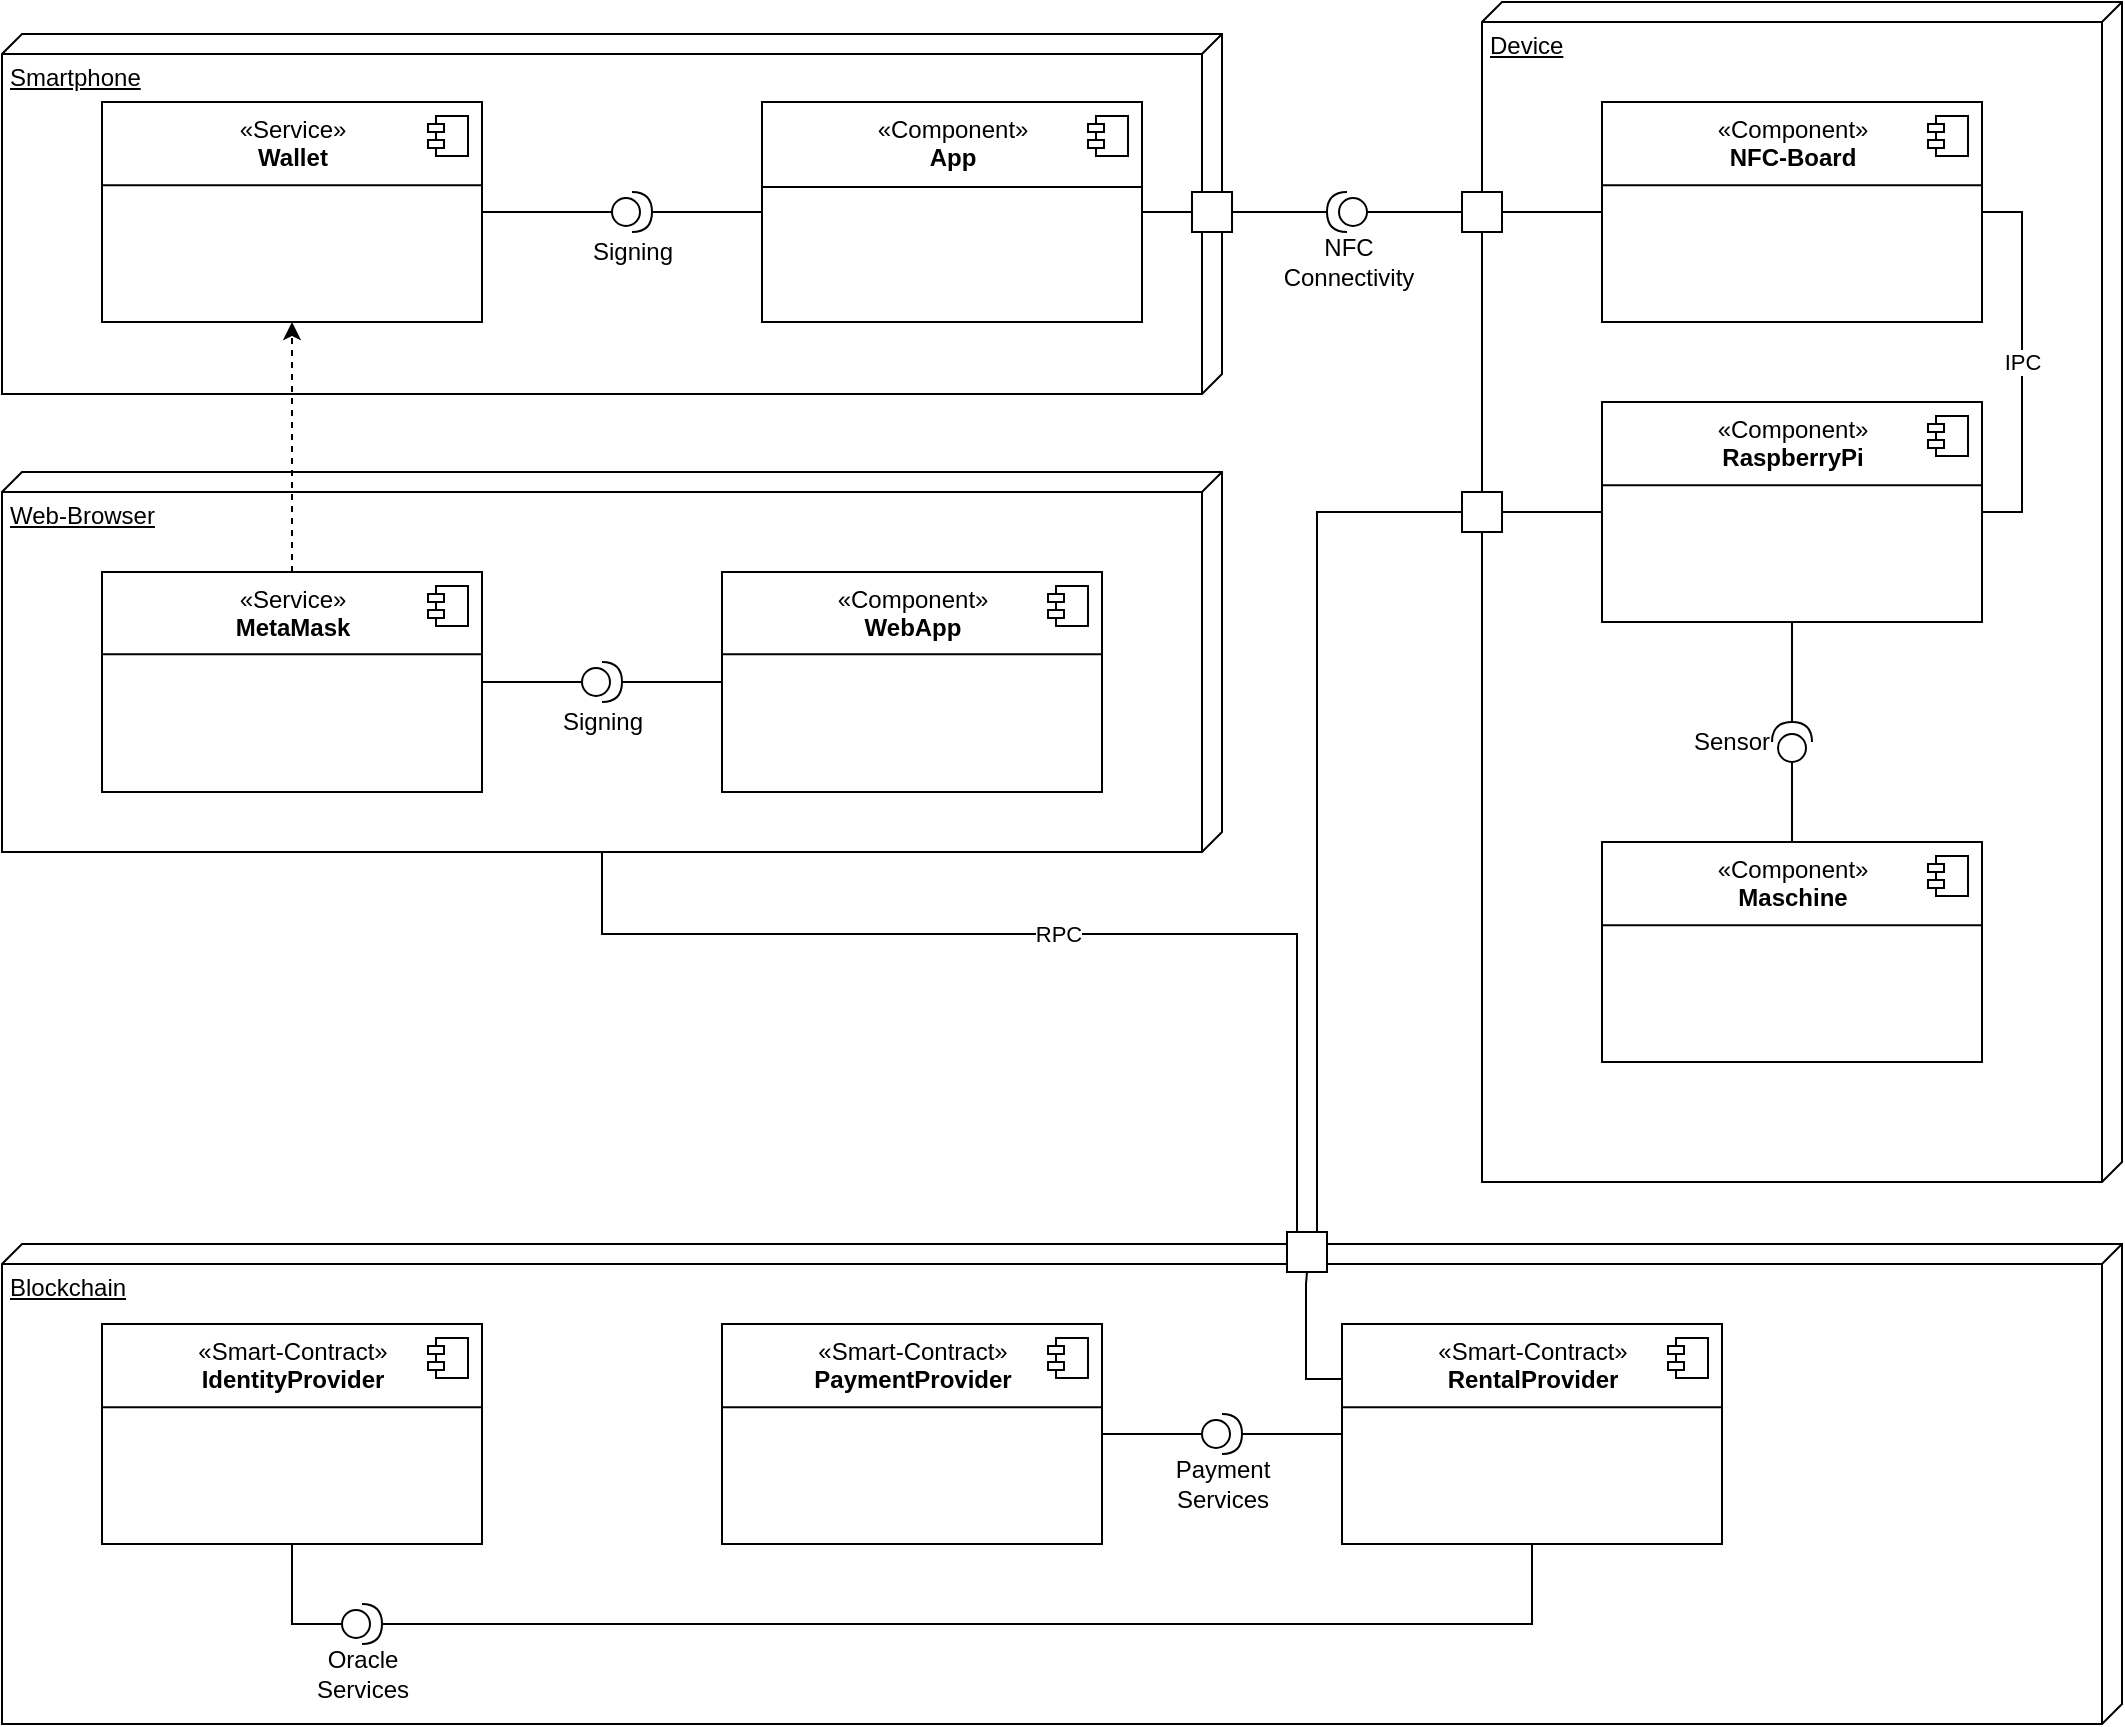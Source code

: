<mxfile version="12.3.2" type="device" pages="1"><diagram id="DE_RMEVycqO2pxtuiJE7" name="Architecture_UML_Component"><mxGraphModel dx="1669" dy="1652" grid="1" gridSize="10" guides="1" tooltips="1" connect="1" arrows="1" fold="1" page="1" pageScale="1" pageWidth="827" pageHeight="1169" math="0" shadow="0"><root><mxCell id="R8WAlvso-Lo6MCHKP-Fu-0"/><mxCell id="R8WAlvso-Lo6MCHKP-Fu-1" parent="R8WAlvso-Lo6MCHKP-Fu-0"/><mxCell id="ohE8fpWT80EK6IFoL22Z-48" value="RPC" style="edgeStyle=orthogonalEdgeStyle;rounded=0;orthogonalLoop=1;jettySize=auto;html=1;exitX=0;exitY=0;exitDx=190;exitDy=310;exitPerimeter=0;endArrow=none;endFill=0;entryX=0.25;entryY=0;entryDx=0;entryDy=0;" edge="1" parent="R8WAlvso-Lo6MCHKP-Fu-1" source="ohE8fpWT80EK6IFoL22Z-8" target="ohE8fpWT80EK6IFoL22Z-85"><mxGeometry relative="1" as="geometry"><mxPoint x="133" y="594" as="targetPoint"/><Array as="points"><mxPoint x="-250" y="341"/><mxPoint x="98" y="341"/></Array></mxGeometry></mxCell><mxCell id="ohE8fpWT80EK6IFoL22Z-51" value="" style="group" vertex="1" connectable="0" parent="R8WAlvso-Lo6MCHKP-Fu-1"><mxGeometry x="-550" y="110" width="610" height="190" as="geometry"/></mxCell><mxCell id="ohE8fpWT80EK6IFoL22Z-8" value="Web-Browser" style="verticalAlign=top;align=left;spacingTop=8;spacingLeft=2;spacingRight=12;shape=cube;size=10;direction=south;fontStyle=4;html=1;" vertex="1" parent="ohE8fpWT80EK6IFoL22Z-51"><mxGeometry width="610" height="190" as="geometry"/></mxCell><mxCell id="ohE8fpWT80EK6IFoL22Z-2" value="«Service»&lt;br&gt;&lt;b&gt;MetaMask&lt;/b&gt;" style="html=1;verticalAlign=top;" vertex="1" parent="ohE8fpWT80EK6IFoL22Z-51"><mxGeometry x="50" y="50" width="190" height="110" as="geometry"/></mxCell><mxCell id="ohE8fpWT80EK6IFoL22Z-3" value="" style="shape=component;jettyWidth=8;jettyHeight=4;" vertex="1" parent="ohE8fpWT80EK6IFoL22Z-2"><mxGeometry x="1" width="20" height="20" relative="1" as="geometry"><mxPoint x="-27" y="7" as="offset"/></mxGeometry></mxCell><mxCell id="ohE8fpWT80EK6IFoL22Z-4" value="" style="line;strokeWidth=1;fillColor=none;align=left;verticalAlign=middle;spacingTop=-1;spacingLeft=3;spacingRight=3;rotatable=0;labelPosition=right;points=[];portConstraint=eastwest;" vertex="1" parent="ohE8fpWT80EK6IFoL22Z-2"><mxGeometry y="40" width="190" height="2.2" as="geometry"/></mxCell><mxCell id="ohE8fpWT80EK6IFoL22Z-9" value="«Component»&lt;br&gt;&lt;b&gt;WebApp&lt;/b&gt;" style="html=1;verticalAlign=top;" vertex="1" parent="ohE8fpWT80EK6IFoL22Z-51"><mxGeometry x="360" y="50" width="190" height="110" as="geometry"/></mxCell><mxCell id="ohE8fpWT80EK6IFoL22Z-10" value="" style="shape=component;jettyWidth=8;jettyHeight=4;" vertex="1" parent="ohE8fpWT80EK6IFoL22Z-9"><mxGeometry x="1" width="20" height="20" relative="1" as="geometry"><mxPoint x="-27" y="7" as="offset"/></mxGeometry></mxCell><mxCell id="ohE8fpWT80EK6IFoL22Z-11" value="" style="line;strokeWidth=1;fillColor=none;align=left;verticalAlign=middle;spacingTop=-1;spacingLeft=3;spacingRight=3;rotatable=0;labelPosition=right;points=[];portConstraint=eastwest;" vertex="1" parent="ohE8fpWT80EK6IFoL22Z-9"><mxGeometry y="40" width="190" height="2.2" as="geometry"/></mxCell><mxCell id="ohE8fpWT80EK6IFoL22Z-40" style="edgeStyle=orthogonalEdgeStyle;rounded=0;orthogonalLoop=1;jettySize=auto;html=1;exitX=0;exitY=0.5;exitDx=0;exitDy=0;exitPerimeter=0;entryX=1;entryY=0.5;entryDx=0;entryDy=0;endArrow=none;endFill=0;" edge="1" parent="ohE8fpWT80EK6IFoL22Z-51" source="ohE8fpWT80EK6IFoL22Z-39" target="ohE8fpWT80EK6IFoL22Z-2"><mxGeometry relative="1" as="geometry"/></mxCell><mxCell id="ohE8fpWT80EK6IFoL22Z-41" style="edgeStyle=orthogonalEdgeStyle;rounded=0;orthogonalLoop=1;jettySize=auto;html=1;exitX=1;exitY=0.5;exitDx=0;exitDy=0;exitPerimeter=0;entryX=0;entryY=0.5;entryDx=0;entryDy=0;endArrow=none;endFill=0;" edge="1" parent="ohE8fpWT80EK6IFoL22Z-51" source="ohE8fpWT80EK6IFoL22Z-39" target="ohE8fpWT80EK6IFoL22Z-9"><mxGeometry relative="1" as="geometry"/></mxCell><mxCell id="ohE8fpWT80EK6IFoL22Z-39" value="Signing" style="shape=providedRequiredInterface;html=1;verticalLabelPosition=bottom;" vertex="1" parent="ohE8fpWT80EK6IFoL22Z-51"><mxGeometry x="290" y="95" width="20" height="20" as="geometry"/></mxCell><mxCell id="ohE8fpWT80EK6IFoL22Z-52" value="" style="group" vertex="1" connectable="0" parent="R8WAlvso-Lo6MCHKP-Fu-1"><mxGeometry x="-550" y="-109" width="610" height="180" as="geometry"/></mxCell><mxCell id="ohE8fpWT80EK6IFoL22Z-29" value="Smartphone" style="verticalAlign=top;align=left;spacingTop=8;spacingLeft=2;spacingRight=12;shape=cube;size=10;direction=south;fontStyle=4;html=1;" vertex="1" parent="ohE8fpWT80EK6IFoL22Z-52"><mxGeometry width="610" height="180" as="geometry"/></mxCell><mxCell id="ohE8fpWT80EK6IFoL22Z-30" value="«Service»&lt;br&gt;&lt;b&gt;Wallet&lt;/b&gt;" style="html=1;verticalAlign=top;" vertex="1" parent="ohE8fpWT80EK6IFoL22Z-52"><mxGeometry x="50" y="34" width="190" height="110" as="geometry"/></mxCell><mxCell id="ohE8fpWT80EK6IFoL22Z-31" value="" style="shape=component;jettyWidth=8;jettyHeight=4;" vertex="1" parent="ohE8fpWT80EK6IFoL22Z-30"><mxGeometry x="1" width="20" height="20" relative="1" as="geometry"><mxPoint x="-27" y="7" as="offset"/></mxGeometry></mxCell><mxCell id="ohE8fpWT80EK6IFoL22Z-32" value="" style="line;strokeWidth=1;fillColor=none;align=left;verticalAlign=middle;spacingTop=-1;spacingLeft=3;spacingRight=3;rotatable=0;labelPosition=right;points=[];portConstraint=eastwest;" vertex="1" parent="ohE8fpWT80EK6IFoL22Z-30"><mxGeometry y="39" width="190" height="5.2" as="geometry"/></mxCell><mxCell id="ohE8fpWT80EK6IFoL22Z-33" value="«Component»&lt;br&gt;&lt;b&gt;App&lt;/b&gt;" style="html=1;verticalAlign=top;" vertex="1" parent="ohE8fpWT80EK6IFoL22Z-52"><mxGeometry x="380" y="34" width="190" height="110" as="geometry"/></mxCell><mxCell id="ohE8fpWT80EK6IFoL22Z-34" value="" style="shape=component;jettyWidth=8;jettyHeight=4;" vertex="1" parent="ohE8fpWT80EK6IFoL22Z-33"><mxGeometry x="1" width="20" height="20" relative="1" as="geometry"><mxPoint x="-27" y="7" as="offset"/></mxGeometry></mxCell><mxCell id="ohE8fpWT80EK6IFoL22Z-35" value="" style="line;strokeWidth=1;fillColor=none;align=left;verticalAlign=middle;spacingTop=-1;spacingLeft=3;spacingRight=3;rotatable=0;labelPosition=right;points=[];portConstraint=eastwest;" vertex="1" parent="ohE8fpWT80EK6IFoL22Z-33"><mxGeometry y="40" width="190" height="5" as="geometry"/></mxCell><mxCell id="ohE8fpWT80EK6IFoL22Z-44" style="edgeStyle=orthogonalEdgeStyle;rounded=0;orthogonalLoop=1;jettySize=auto;html=1;exitX=1;exitY=0.5;exitDx=0;exitDy=0;exitPerimeter=0;entryX=0;entryY=0.5;entryDx=0;entryDy=0;endArrow=none;endFill=0;" edge="1" parent="ohE8fpWT80EK6IFoL22Z-52" source="ohE8fpWT80EK6IFoL22Z-43" target="ohE8fpWT80EK6IFoL22Z-33"><mxGeometry relative="1" as="geometry"/></mxCell><mxCell id="ohE8fpWT80EK6IFoL22Z-45" style="edgeStyle=orthogonalEdgeStyle;rounded=0;orthogonalLoop=1;jettySize=auto;html=1;exitX=0;exitY=0.5;exitDx=0;exitDy=0;exitPerimeter=0;entryX=1;entryY=0.5;entryDx=0;entryDy=0;endArrow=none;endFill=0;" edge="1" parent="ohE8fpWT80EK6IFoL22Z-52" source="ohE8fpWT80EK6IFoL22Z-43" target="ohE8fpWT80EK6IFoL22Z-30"><mxGeometry relative="1" as="geometry"/></mxCell><mxCell id="ohE8fpWT80EK6IFoL22Z-43" value="Signing" style="shape=providedRequiredInterface;html=1;verticalLabelPosition=bottom;" vertex="1" parent="ohE8fpWT80EK6IFoL22Z-52"><mxGeometry x="305" y="79" width="20" height="20" as="geometry"/></mxCell><mxCell id="ohE8fpWT80EK6IFoL22Z-88" value="" style="whiteSpace=wrap;html=1;aspect=fixed;" vertex="1" parent="ohE8fpWT80EK6IFoL22Z-52"><mxGeometry x="595" y="79" width="20" height="20" as="geometry"/></mxCell><mxCell id="ohE8fpWT80EK6IFoL22Z-72" style="edgeStyle=orthogonalEdgeStyle;rounded=0;orthogonalLoop=1;jettySize=auto;html=1;exitX=0;exitY=0.5;exitDx=0;exitDy=0;entryX=1;entryY=0.5;entryDx=0;entryDy=0;startArrow=none;startFill=0;endArrow=none;endFill=0;" edge="1" parent="ohE8fpWT80EK6IFoL22Z-52" source="ohE8fpWT80EK6IFoL22Z-88" target="ohE8fpWT80EK6IFoL22Z-33"><mxGeometry relative="1" as="geometry"><Array as="points"/></mxGeometry></mxCell><mxCell id="ohE8fpWT80EK6IFoL22Z-63" style="edgeStyle=orthogonalEdgeStyle;rounded=0;orthogonalLoop=1;jettySize=auto;html=1;exitX=0.5;exitY=0;exitDx=0;exitDy=0;entryX=0.5;entryY=1;entryDx=0;entryDy=0;endArrow=classic;endFill=1;dashed=1;startArrow=none;startFill=0;" edge="1" parent="R8WAlvso-Lo6MCHKP-Fu-1" source="ohE8fpWT80EK6IFoL22Z-2" target="ohE8fpWT80EK6IFoL22Z-30"><mxGeometry relative="1" as="geometry"/></mxCell><mxCell id="ohE8fpWT80EK6IFoL22Z-73" style="edgeStyle=orthogonalEdgeStyle;rounded=0;orthogonalLoop=1;jettySize=auto;html=1;exitX=0;exitY=0.5;exitDx=0;exitDy=0;exitPerimeter=0;startArrow=none;startFill=0;endArrow=none;endFill=0;entryX=0;entryY=0.5;entryDx=0;entryDy=0;" edge="1" parent="R8WAlvso-Lo6MCHKP-Fu-1" source="ohE8fpWT80EK6IFoL22Z-69" target="ohE8fpWT80EK6IFoL22Z-83"><mxGeometry relative="1" as="geometry"><mxPoint x="450" y="-70" as="targetPoint"/></mxGeometry></mxCell><mxCell id="ohE8fpWT80EK6IFoL22Z-96" style="edgeStyle=orthogonalEdgeStyle;rounded=0;orthogonalLoop=1;jettySize=auto;html=1;exitX=1;exitY=0.5;exitDx=0;exitDy=0;exitPerimeter=0;entryX=1;entryY=0.5;entryDx=0;entryDy=0;startArrow=none;startFill=0;endArrow=none;endFill=0;" edge="1" parent="R8WAlvso-Lo6MCHKP-Fu-1" source="ohE8fpWT80EK6IFoL22Z-69" target="ohE8fpWT80EK6IFoL22Z-88"><mxGeometry relative="1" as="geometry"/></mxCell><mxCell id="ohE8fpWT80EK6IFoL22Z-69" value="NFC&lt;br&gt;Connectivity" style="shape=providedRequiredInterface;html=1;verticalLabelPosition=bottom;direction=west;spacingTop=10;" vertex="1" parent="R8WAlvso-Lo6MCHKP-Fu-1"><mxGeometry x="112.5" y="-30" width="20" height="20" as="geometry"/></mxCell><mxCell id="ohE8fpWT80EK6IFoL22Z-99" style="edgeStyle=orthogonalEdgeStyle;rounded=0;orthogonalLoop=1;jettySize=auto;html=1;exitX=0.75;exitY=0;exitDx=0;exitDy=0;entryX=0;entryY=0.5;entryDx=0;entryDy=0;startArrow=none;startFill=0;endArrow=none;endFill=0;" edge="1" parent="R8WAlvso-Lo6MCHKP-Fu-1" source="ohE8fpWT80EK6IFoL22Z-85" target="ohE8fpWT80EK6IFoL22Z-81"><mxGeometry relative="1" as="geometry"/></mxCell><mxCell id="ohE8fpWT80EK6IFoL22Z-95" value="" style="group" vertex="1" connectable="0" parent="R8WAlvso-Lo6MCHKP-Fu-1"><mxGeometry x="180" y="-125" width="330" height="590" as="geometry"/></mxCell><mxCell id="ohE8fpWT80EK6IFoL22Z-13" value="Device" style="verticalAlign=top;align=left;spacingTop=8;spacingLeft=2;spacingRight=12;shape=cube;size=10;direction=south;fontStyle=4;html=1;" vertex="1" parent="ohE8fpWT80EK6IFoL22Z-95"><mxGeometry x="10" width="320" height="590" as="geometry"/></mxCell><mxCell id="ohE8fpWT80EK6IFoL22Z-23" value="«Component»&lt;br&gt;&lt;b&gt;RaspberryPi&lt;/b&gt;" style="html=1;verticalAlign=top;" vertex="1" parent="ohE8fpWT80EK6IFoL22Z-95"><mxGeometry x="70" y="200" width="190" height="110" as="geometry"/></mxCell><mxCell id="ohE8fpWT80EK6IFoL22Z-24" value="" style="shape=component;jettyWidth=8;jettyHeight=4;" vertex="1" parent="ohE8fpWT80EK6IFoL22Z-23"><mxGeometry x="1" width="20" height="20" relative="1" as="geometry"><mxPoint x="-27" y="7" as="offset"/></mxGeometry></mxCell><mxCell id="ohE8fpWT80EK6IFoL22Z-25" value="" style="line;strokeWidth=1;fillColor=none;align=left;verticalAlign=middle;spacingTop=-1;spacingLeft=3;spacingRight=3;rotatable=0;labelPosition=right;points=[];portConstraint=eastwest;" vertex="1" parent="ohE8fpWT80EK6IFoL22Z-23"><mxGeometry y="39" width="190" height="5.2" as="geometry"/></mxCell><mxCell id="ohE8fpWT80EK6IFoL22Z-26" value="«Component»&lt;br&gt;&lt;b&gt;NFC-Board&lt;/b&gt;" style="html=1;verticalAlign=top;" vertex="1" parent="ohE8fpWT80EK6IFoL22Z-95"><mxGeometry x="70" y="50" width="190" height="110" as="geometry"/></mxCell><mxCell id="ohE8fpWT80EK6IFoL22Z-27" value="" style="shape=component;jettyWidth=8;jettyHeight=4;" vertex="1" parent="ohE8fpWT80EK6IFoL22Z-26"><mxGeometry x="1" width="20" height="20" relative="1" as="geometry"><mxPoint x="-27" y="7" as="offset"/></mxGeometry></mxCell><mxCell id="ohE8fpWT80EK6IFoL22Z-28" value="" style="line;strokeWidth=1;fillColor=none;align=left;verticalAlign=middle;spacingTop=-1;spacingLeft=3;spacingRight=3;rotatable=0;labelPosition=right;points=[];portConstraint=eastwest;" vertex="1" parent="ohE8fpWT80EK6IFoL22Z-26"><mxGeometry y="39" width="190" height="5.2" as="geometry"/></mxCell><mxCell id="ohE8fpWT80EK6IFoL22Z-50" value="IPC" style="edgeStyle=orthogonalEdgeStyle;rounded=0;orthogonalLoop=1;jettySize=auto;html=1;exitX=1;exitY=0.5;exitDx=0;exitDy=0;entryX=1;entryY=0.5;entryDx=0;entryDy=0;endArrow=none;endFill=0;" edge="1" parent="ohE8fpWT80EK6IFoL22Z-95" source="ohE8fpWT80EK6IFoL22Z-23" target="ohE8fpWT80EK6IFoL22Z-26"><mxGeometry relative="1" as="geometry"/></mxCell><mxCell id="ohE8fpWT80EK6IFoL22Z-74" value="«Component»&lt;br&gt;&lt;b&gt;Maschine&lt;/b&gt;" style="html=1;verticalAlign=top;" vertex="1" parent="ohE8fpWT80EK6IFoL22Z-95"><mxGeometry x="70" y="420" width="190" height="110" as="geometry"/></mxCell><mxCell id="ohE8fpWT80EK6IFoL22Z-75" value="" style="shape=component;jettyWidth=8;jettyHeight=4;" vertex="1" parent="ohE8fpWT80EK6IFoL22Z-74"><mxGeometry x="1" width="20" height="20" relative="1" as="geometry"><mxPoint x="-27" y="7" as="offset"/></mxGeometry></mxCell><mxCell id="ohE8fpWT80EK6IFoL22Z-76" value="" style="line;strokeWidth=1;fillColor=none;align=left;verticalAlign=middle;spacingTop=-1;spacingLeft=3;spacingRight=3;rotatable=0;labelPosition=right;points=[];portConstraint=eastwest;" vertex="1" parent="ohE8fpWT80EK6IFoL22Z-74"><mxGeometry y="39" width="190" height="5.2" as="geometry"/></mxCell><mxCell id="ohE8fpWT80EK6IFoL22Z-78" style="edgeStyle=orthogonalEdgeStyle;rounded=0;orthogonalLoop=1;jettySize=auto;html=1;exitX=1;exitY=0.5;exitDx=0;exitDy=0;exitPerimeter=0;entryX=0.5;entryY=1;entryDx=0;entryDy=0;startArrow=none;startFill=0;endArrow=none;endFill=0;" edge="1" parent="ohE8fpWT80EK6IFoL22Z-95" source="ohE8fpWT80EK6IFoL22Z-77" target="ohE8fpWT80EK6IFoL22Z-23"><mxGeometry relative="1" as="geometry"/></mxCell><mxCell id="ohE8fpWT80EK6IFoL22Z-79" style="edgeStyle=orthogonalEdgeStyle;rounded=0;orthogonalLoop=1;jettySize=auto;html=1;exitX=0;exitY=0.5;exitDx=0;exitDy=0;exitPerimeter=0;entryX=0.5;entryY=0;entryDx=0;entryDy=0;startArrow=none;startFill=0;endArrow=none;endFill=0;" edge="1" parent="ohE8fpWT80EK6IFoL22Z-95" source="ohE8fpWT80EK6IFoL22Z-77" target="ohE8fpWT80EK6IFoL22Z-74"><mxGeometry relative="1" as="geometry"/></mxCell><mxCell id="ohE8fpWT80EK6IFoL22Z-77" value="Sensor" style="shape=providedRequiredInterface;html=1;verticalLabelPosition=middle;direction=north;labelPosition=left;align=right;verticalAlign=middle;" vertex="1" parent="ohE8fpWT80EK6IFoL22Z-95"><mxGeometry x="155" y="360" width="20" height="20" as="geometry"/></mxCell><mxCell id="ohE8fpWT80EK6IFoL22Z-97" style="edgeStyle=orthogonalEdgeStyle;rounded=0;orthogonalLoop=1;jettySize=auto;html=1;exitX=1;exitY=0.5;exitDx=0;exitDy=0;entryX=0;entryY=0.5;entryDx=0;entryDy=0;startArrow=none;startFill=0;endArrow=none;endFill=0;" edge="1" parent="ohE8fpWT80EK6IFoL22Z-95" source="ohE8fpWT80EK6IFoL22Z-81" target="ohE8fpWT80EK6IFoL22Z-23"><mxGeometry relative="1" as="geometry"/></mxCell><mxCell id="ohE8fpWT80EK6IFoL22Z-81" value="" style="whiteSpace=wrap;html=1;aspect=fixed;" vertex="1" parent="ohE8fpWT80EK6IFoL22Z-95"><mxGeometry y="245" width="20" height="20" as="geometry"/></mxCell><mxCell id="ohE8fpWT80EK6IFoL22Z-84" style="edgeStyle=orthogonalEdgeStyle;rounded=0;orthogonalLoop=1;jettySize=auto;html=1;entryX=0;entryY=0.5;entryDx=0;entryDy=0;startArrow=none;startFill=0;endArrow=none;endFill=0;exitX=1;exitY=0.5;exitDx=0;exitDy=0;" edge="1" parent="ohE8fpWT80EK6IFoL22Z-95" source="ohE8fpWT80EK6IFoL22Z-83" target="ohE8fpWT80EK6IFoL22Z-26"><mxGeometry relative="1" as="geometry"><mxPoint x="10" y="105" as="sourcePoint"/></mxGeometry></mxCell><mxCell id="ohE8fpWT80EK6IFoL22Z-83" value="" style="whiteSpace=wrap;html=1;aspect=fixed;" vertex="1" parent="ohE8fpWT80EK6IFoL22Z-95"><mxGeometry y="95" width="20" height="20" as="geometry"/></mxCell><mxCell id="ohE8fpWT80EK6IFoL22Z-100" value="" style="group" vertex="1" connectable="0" parent="R8WAlvso-Lo6MCHKP-Fu-1"><mxGeometry x="-550" y="490" width="1060" height="246" as="geometry"/></mxCell><mxCell id="ohE8fpWT80EK6IFoL22Z-12" value="Blockchain" style="verticalAlign=top;align=left;spacingTop=8;spacingLeft=2;spacingRight=12;shape=cube;size=10;direction=south;fontStyle=4;html=1;" vertex="1" parent="ohE8fpWT80EK6IFoL22Z-100"><mxGeometry y="6" width="1060" height="240" as="geometry"/></mxCell><mxCell id="ohE8fpWT80EK6IFoL22Z-14" value="«Smart-Contract»&lt;br&gt;&lt;b&gt;IdentityProvider&lt;/b&gt;" style="html=1;verticalAlign=top;" vertex="1" parent="ohE8fpWT80EK6IFoL22Z-100"><mxGeometry x="50" y="46" width="190" height="110" as="geometry"/></mxCell><mxCell id="ohE8fpWT80EK6IFoL22Z-15" value="" style="shape=component;jettyWidth=8;jettyHeight=4;" vertex="1" parent="ohE8fpWT80EK6IFoL22Z-14"><mxGeometry x="1" width="20" height="20" relative="1" as="geometry"><mxPoint x="-27" y="7" as="offset"/></mxGeometry></mxCell><mxCell id="ohE8fpWT80EK6IFoL22Z-16" value="" style="line;strokeWidth=1;fillColor=none;align=left;verticalAlign=middle;spacingTop=-1;spacingLeft=3;spacingRight=3;rotatable=0;labelPosition=right;points=[];portConstraint=eastwest;" vertex="1" parent="ohE8fpWT80EK6IFoL22Z-14"><mxGeometry y="39" width="190" height="5.2" as="geometry"/></mxCell><mxCell id="ohE8fpWT80EK6IFoL22Z-17" value="«Smart-Contract»&lt;br&gt;&lt;b&gt;PaymentProvider&lt;/b&gt;" style="html=1;verticalAlign=top;" vertex="1" parent="ohE8fpWT80EK6IFoL22Z-100"><mxGeometry x="360" y="46" width="190" height="110" as="geometry"/></mxCell><mxCell id="ohE8fpWT80EK6IFoL22Z-18" value="" style="shape=component;jettyWidth=8;jettyHeight=4;" vertex="1" parent="ohE8fpWT80EK6IFoL22Z-17"><mxGeometry x="1" width="20" height="20" relative="1" as="geometry"><mxPoint x="-27" y="7" as="offset"/></mxGeometry></mxCell><mxCell id="ohE8fpWT80EK6IFoL22Z-19" value="" style="line;strokeWidth=1;fillColor=none;align=left;verticalAlign=middle;spacingTop=-1;spacingLeft=3;spacingRight=3;rotatable=0;labelPosition=right;points=[];portConstraint=eastwest;" vertex="1" parent="ohE8fpWT80EK6IFoL22Z-17"><mxGeometry y="39" width="190" height="5.2" as="geometry"/></mxCell><mxCell id="ohE8fpWT80EK6IFoL22Z-20" value="«Smart-Contract»&lt;br&gt;&lt;b&gt;RentalProvider&lt;/b&gt;" style="html=1;verticalAlign=top;" vertex="1" parent="ohE8fpWT80EK6IFoL22Z-100"><mxGeometry x="670" y="46" width="190" height="110" as="geometry"/></mxCell><mxCell id="ohE8fpWT80EK6IFoL22Z-21" value="" style="shape=component;jettyWidth=8;jettyHeight=4;" vertex="1" parent="ohE8fpWT80EK6IFoL22Z-20"><mxGeometry x="1" width="20" height="20" relative="1" as="geometry"><mxPoint x="-27" y="7" as="offset"/></mxGeometry></mxCell><mxCell id="ohE8fpWT80EK6IFoL22Z-22" value="" style="line;strokeWidth=1;fillColor=none;align=left;verticalAlign=middle;spacingTop=-1;spacingLeft=3;spacingRight=3;rotatable=0;labelPosition=right;points=[];portConstraint=eastwest;" vertex="1" parent="ohE8fpWT80EK6IFoL22Z-20"><mxGeometry y="39" width="190" height="5.2" as="geometry"/></mxCell><mxCell id="ohE8fpWT80EK6IFoL22Z-58" style="edgeStyle=orthogonalEdgeStyle;rounded=0;orthogonalLoop=1;jettySize=auto;html=1;exitX=0;exitY=0.5;exitDx=0;exitDy=0;exitPerimeter=0;entryX=0.5;entryY=1;entryDx=0;entryDy=0;endArrow=none;endFill=0;" edge="1" parent="ohE8fpWT80EK6IFoL22Z-100" source="ohE8fpWT80EK6IFoL22Z-57" target="ohE8fpWT80EK6IFoL22Z-14"><mxGeometry relative="1" as="geometry"/></mxCell><mxCell id="ohE8fpWT80EK6IFoL22Z-59" style="edgeStyle=orthogonalEdgeStyle;rounded=0;orthogonalLoop=1;jettySize=auto;html=1;exitX=1;exitY=0.5;exitDx=0;exitDy=0;exitPerimeter=0;endArrow=none;endFill=0;" edge="1" parent="ohE8fpWT80EK6IFoL22Z-100" source="ohE8fpWT80EK6IFoL22Z-57" target="ohE8fpWT80EK6IFoL22Z-20"><mxGeometry relative="1" as="geometry"/></mxCell><mxCell id="ohE8fpWT80EK6IFoL22Z-57" value="Oracle&lt;br&gt;Services" style="shape=providedRequiredInterface;html=1;verticalLabelPosition=bottom;spacingTop=10;" vertex="1" parent="ohE8fpWT80EK6IFoL22Z-100"><mxGeometry x="170" y="186" width="20" height="20" as="geometry"/></mxCell><mxCell id="ohE8fpWT80EK6IFoL22Z-61" style="edgeStyle=orthogonalEdgeStyle;rounded=0;orthogonalLoop=1;jettySize=auto;html=1;exitX=0;exitY=0.5;exitDx=0;exitDy=0;exitPerimeter=0;entryX=1;entryY=0.5;entryDx=0;entryDy=0;endArrow=none;endFill=0;" edge="1" parent="ohE8fpWT80EK6IFoL22Z-100" source="ohE8fpWT80EK6IFoL22Z-60" target="ohE8fpWT80EK6IFoL22Z-17"><mxGeometry relative="1" as="geometry"/></mxCell><mxCell id="ohE8fpWT80EK6IFoL22Z-62" style="edgeStyle=orthogonalEdgeStyle;rounded=0;orthogonalLoop=1;jettySize=auto;html=1;exitX=1;exitY=0.5;exitDx=0;exitDy=0;exitPerimeter=0;entryX=0;entryY=0.5;entryDx=0;entryDy=0;endArrow=none;endFill=0;" edge="1" parent="ohE8fpWT80EK6IFoL22Z-100" source="ohE8fpWT80EK6IFoL22Z-60" target="ohE8fpWT80EK6IFoL22Z-20"><mxGeometry relative="1" as="geometry"/></mxCell><mxCell id="ohE8fpWT80EK6IFoL22Z-60" value="Payment&lt;br&gt;Services" style="shape=providedRequiredInterface;html=1;verticalLabelPosition=bottom;spacingTop=10;" vertex="1" parent="ohE8fpWT80EK6IFoL22Z-100"><mxGeometry x="600" y="91" width="20" height="20" as="geometry"/></mxCell><mxCell id="ohE8fpWT80EK6IFoL22Z-85" value="" style="whiteSpace=wrap;html=1;aspect=fixed;" vertex="1" parent="ohE8fpWT80EK6IFoL22Z-100"><mxGeometry x="642.5" width="20" height="20" as="geometry"/></mxCell><mxCell id="ohE8fpWT80EK6IFoL22Z-98" style="edgeStyle=orthogonalEdgeStyle;rounded=0;orthogonalLoop=1;jettySize=auto;html=1;exitX=0;exitY=0.25;exitDx=0;exitDy=0;entryX=0.5;entryY=1;entryDx=0;entryDy=0;startArrow=none;startFill=0;endArrow=none;endFill=0;" edge="1" parent="ohE8fpWT80EK6IFoL22Z-100" source="ohE8fpWT80EK6IFoL22Z-20" target="ohE8fpWT80EK6IFoL22Z-85"><mxGeometry relative="1" as="geometry"><Array as="points"><mxPoint x="652" y="74"/><mxPoint x="652" y="26"/></Array></mxGeometry></mxCell></root></mxGraphModel></diagram></mxfile>